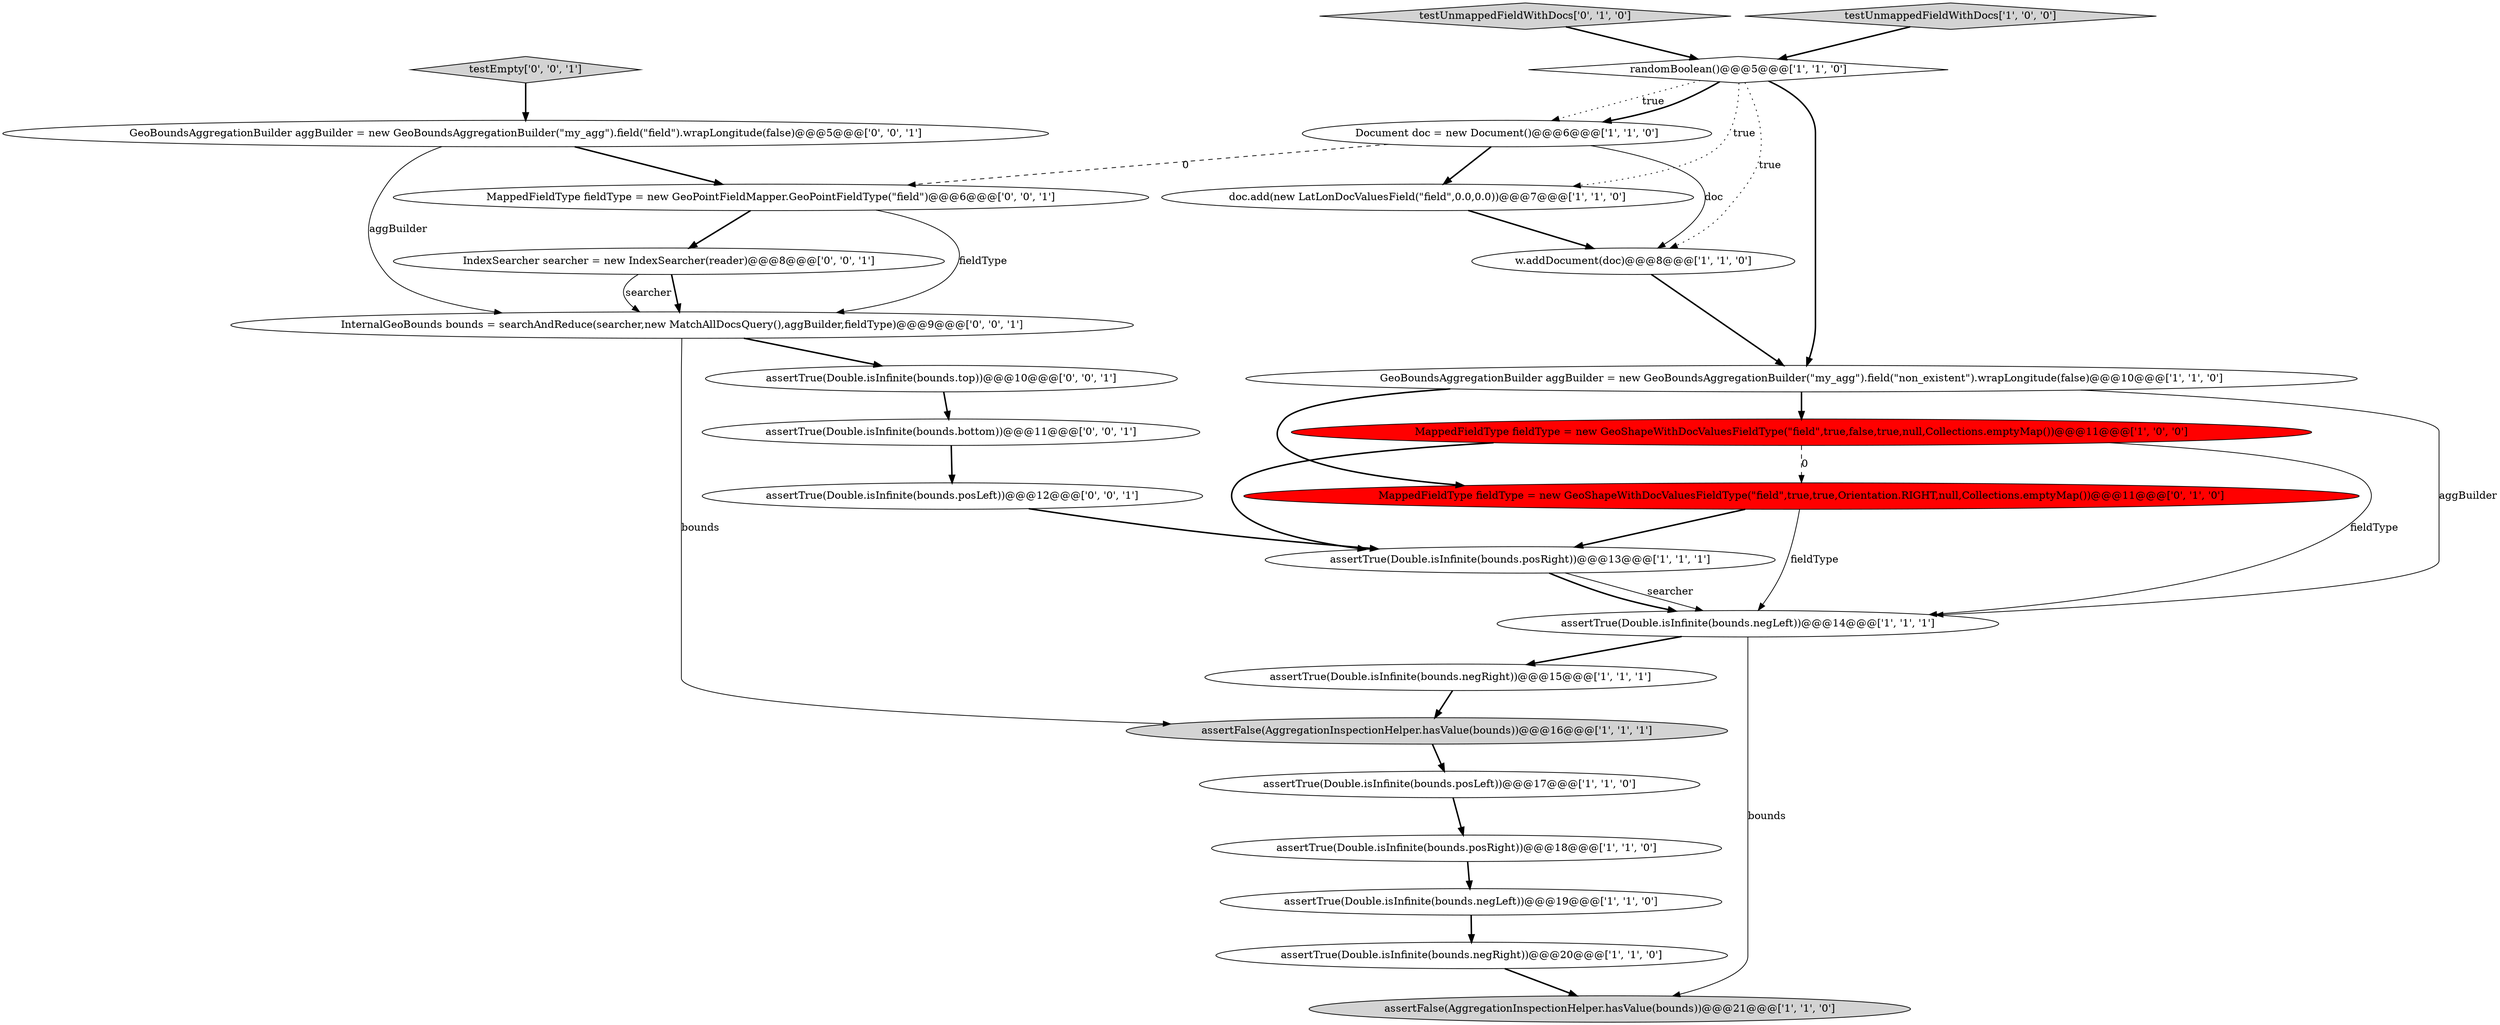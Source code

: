 digraph {
23 [style = filled, label = "MappedFieldType fieldType = new GeoPointFieldMapper.GeoPointFieldType(\"field\")@@@6@@@['0', '0', '1']", fillcolor = white, shape = ellipse image = "AAA0AAABBB3BBB"];
1 [style = filled, label = "Document doc = new Document()@@@6@@@['1', '1', '0']", fillcolor = white, shape = ellipse image = "AAA0AAABBB1BBB"];
19 [style = filled, label = "testEmpty['0', '0', '1']", fillcolor = lightgray, shape = diamond image = "AAA0AAABBB3BBB"];
17 [style = filled, label = "MappedFieldType fieldType = new GeoShapeWithDocValuesFieldType(\"field\",true,true,Orientation.RIGHT,null,Collections.emptyMap())@@@11@@@['0', '1', '0']", fillcolor = red, shape = ellipse image = "AAA1AAABBB2BBB"];
2 [style = filled, label = "assertTrue(Double.isInfinite(bounds.negLeft))@@@14@@@['1', '1', '1']", fillcolor = white, shape = ellipse image = "AAA0AAABBB1BBB"];
7 [style = filled, label = "assertTrue(Double.isInfinite(bounds.posRight))@@@18@@@['1', '1', '0']", fillcolor = white, shape = ellipse image = "AAA0AAABBB1BBB"];
15 [style = filled, label = "assertTrue(Double.isInfinite(bounds.posLeft))@@@17@@@['1', '1', '0']", fillcolor = white, shape = ellipse image = "AAA0AAABBB1BBB"];
13 [style = filled, label = "assertTrue(Double.isInfinite(bounds.negLeft))@@@19@@@['1', '1', '0']", fillcolor = white, shape = ellipse image = "AAA0AAABBB1BBB"];
21 [style = filled, label = "GeoBoundsAggregationBuilder aggBuilder = new GeoBoundsAggregationBuilder(\"my_agg\").field(\"field\").wrapLongitude(false)@@@5@@@['0', '0', '1']", fillcolor = white, shape = ellipse image = "AAA0AAABBB3BBB"];
10 [style = filled, label = "assertTrue(Double.isInfinite(bounds.negRight))@@@20@@@['1', '1', '0']", fillcolor = white, shape = ellipse image = "AAA0AAABBB1BBB"];
11 [style = filled, label = "MappedFieldType fieldType = new GeoShapeWithDocValuesFieldType(\"field\",true,false,true,null,Collections.emptyMap())@@@11@@@['1', '0', '0']", fillcolor = red, shape = ellipse image = "AAA1AAABBB1BBB"];
12 [style = filled, label = "assertFalse(AggregationInspectionHelper.hasValue(bounds))@@@16@@@['1', '1', '1']", fillcolor = lightgray, shape = ellipse image = "AAA0AAABBB1BBB"];
16 [style = filled, label = "testUnmappedFieldWithDocs['0', '1', '0']", fillcolor = lightgray, shape = diamond image = "AAA0AAABBB2BBB"];
25 [style = filled, label = "assertTrue(Double.isInfinite(bounds.posLeft))@@@12@@@['0', '0', '1']", fillcolor = white, shape = ellipse image = "AAA0AAABBB3BBB"];
8 [style = filled, label = "w.addDocument(doc)@@@8@@@['1', '1', '0']", fillcolor = white, shape = ellipse image = "AAA0AAABBB1BBB"];
22 [style = filled, label = "assertTrue(Double.isInfinite(bounds.top))@@@10@@@['0', '0', '1']", fillcolor = white, shape = ellipse image = "AAA0AAABBB3BBB"];
9 [style = filled, label = "randomBoolean()@@@5@@@['1', '1', '0']", fillcolor = white, shape = diamond image = "AAA0AAABBB1BBB"];
14 [style = filled, label = "assertTrue(Double.isInfinite(bounds.posRight))@@@13@@@['1', '1', '1']", fillcolor = white, shape = ellipse image = "AAA0AAABBB1BBB"];
6 [style = filled, label = "GeoBoundsAggregationBuilder aggBuilder = new GeoBoundsAggregationBuilder(\"my_agg\").field(\"non_existent\").wrapLongitude(false)@@@10@@@['1', '1', '0']", fillcolor = white, shape = ellipse image = "AAA0AAABBB1BBB"];
4 [style = filled, label = "testUnmappedFieldWithDocs['1', '0', '0']", fillcolor = lightgray, shape = diamond image = "AAA0AAABBB1BBB"];
24 [style = filled, label = "assertTrue(Double.isInfinite(bounds.bottom))@@@11@@@['0', '0', '1']", fillcolor = white, shape = ellipse image = "AAA0AAABBB3BBB"];
18 [style = filled, label = "InternalGeoBounds bounds = searchAndReduce(searcher,new MatchAllDocsQuery(),aggBuilder,fieldType)@@@9@@@['0', '0', '1']", fillcolor = white, shape = ellipse image = "AAA0AAABBB3BBB"];
20 [style = filled, label = "IndexSearcher searcher = new IndexSearcher(reader)@@@8@@@['0', '0', '1']", fillcolor = white, shape = ellipse image = "AAA0AAABBB3BBB"];
5 [style = filled, label = "doc.add(new LatLonDocValuesField(\"field\",0.0,0.0))@@@7@@@['1', '1', '0']", fillcolor = white, shape = ellipse image = "AAA0AAABBB1BBB"];
0 [style = filled, label = "assertFalse(AggregationInspectionHelper.hasValue(bounds))@@@21@@@['1', '1', '0']", fillcolor = lightgray, shape = ellipse image = "AAA0AAABBB1BBB"];
3 [style = filled, label = "assertTrue(Double.isInfinite(bounds.negRight))@@@15@@@['1', '1', '1']", fillcolor = white, shape = ellipse image = "AAA0AAABBB1BBB"];
1->5 [style = bold, label=""];
7->13 [style = bold, label=""];
13->10 [style = bold, label=""];
4->9 [style = bold, label=""];
5->8 [style = bold, label=""];
6->17 [style = bold, label=""];
23->20 [style = bold, label=""];
23->18 [style = solid, label="fieldType"];
15->7 [style = bold, label=""];
21->18 [style = solid, label="aggBuilder"];
11->14 [style = bold, label=""];
20->18 [style = solid, label="searcher"];
18->12 [style = solid, label="bounds"];
17->2 [style = solid, label="fieldType"];
2->3 [style = bold, label=""];
12->15 [style = bold, label=""];
11->2 [style = solid, label="fieldType"];
8->6 [style = bold, label=""];
25->14 [style = bold, label=""];
11->17 [style = dashed, label="0"];
3->12 [style = bold, label=""];
6->2 [style = solid, label="aggBuilder"];
9->6 [style = bold, label=""];
9->8 [style = dotted, label="true"];
20->18 [style = bold, label=""];
14->2 [style = solid, label="searcher"];
18->22 [style = bold, label=""];
1->8 [style = solid, label="doc"];
17->14 [style = bold, label=""];
2->0 [style = solid, label="bounds"];
24->25 [style = bold, label=""];
6->11 [style = bold, label=""];
10->0 [style = bold, label=""];
9->1 [style = dotted, label="true"];
14->2 [style = bold, label=""];
19->21 [style = bold, label=""];
22->24 [style = bold, label=""];
9->1 [style = bold, label=""];
1->23 [style = dashed, label="0"];
16->9 [style = bold, label=""];
21->23 [style = bold, label=""];
9->5 [style = dotted, label="true"];
}
